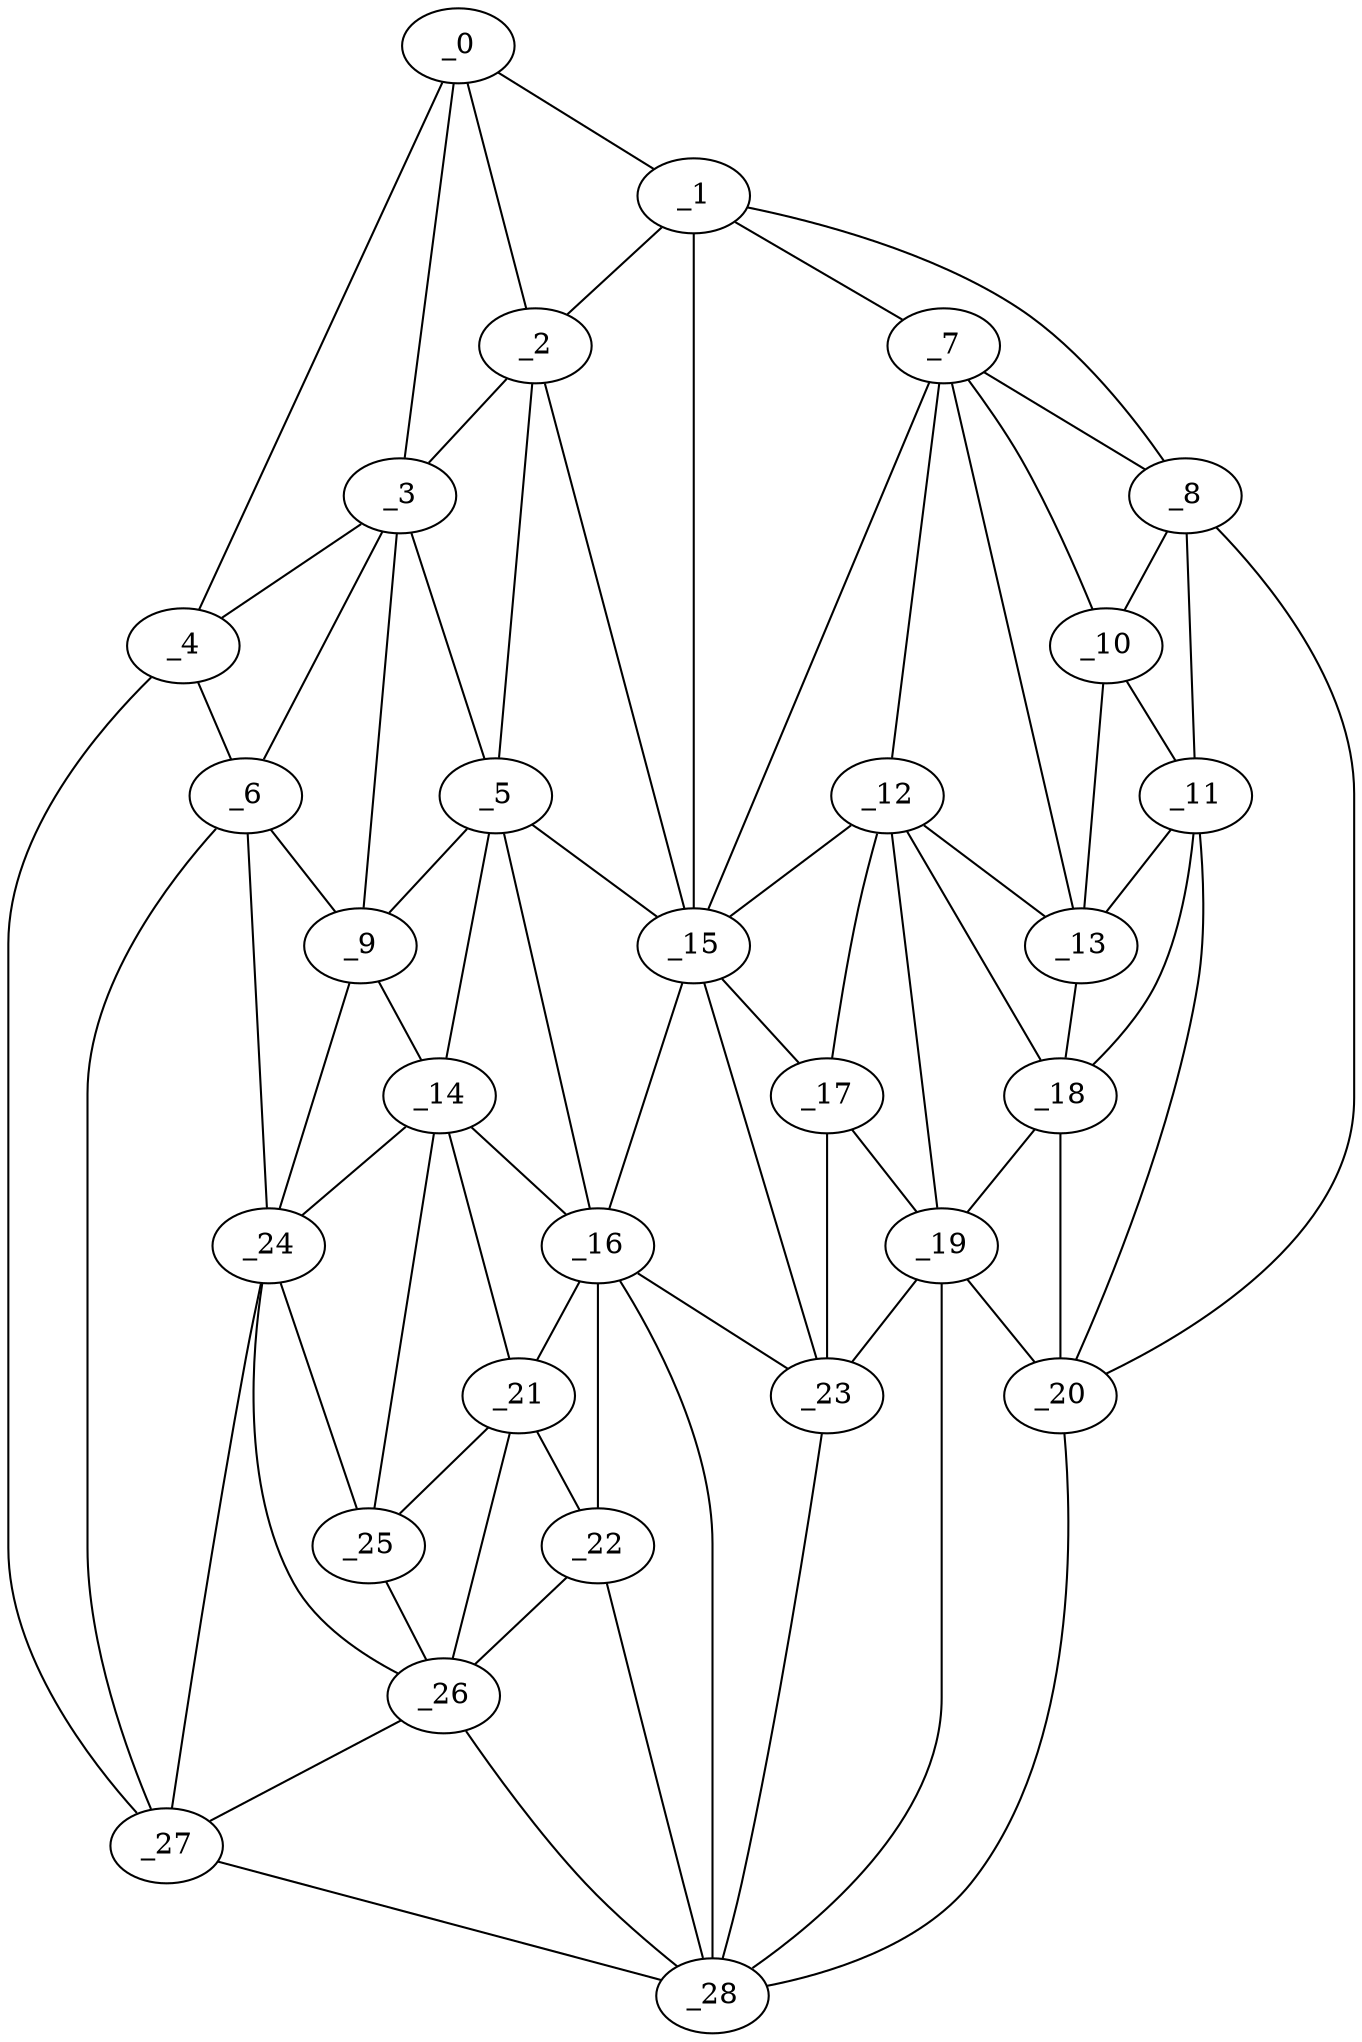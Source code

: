 graph "obj89__55.gxl" {
	_0	 [x=25,
		y=12];
	_1	 [x=48,
		y=97];
	_0 -- _1	 [valence=1];
	_2	 [x=53,
		y=42];
	_0 -- _2	 [valence=2];
	_3	 [x=54,
		y=28];
	_0 -- _3	 [valence=2];
	_4	 [x=55,
		y=5];
	_0 -- _4	 [valence=1];
	_1 -- _2	 [valence=2];
	_7	 [x=63,
		y=103];
	_1 -- _7	 [valence=2];
	_8	 [x=63,
		y=125];
	_1 -- _8	 [valence=1];
	_15	 [x=85,
		y=78];
	_1 -- _15	 [valence=1];
	_2 -- _3	 [valence=2];
	_5	 [x=59,
		y=40];
	_2 -- _5	 [valence=1];
	_2 -- _15	 [valence=2];
	_3 -- _4	 [valence=2];
	_3 -- _5	 [valence=2];
	_6	 [x=61,
		y=13];
	_3 -- _6	 [valence=2];
	_9	 [x=70,
		y=28];
	_3 -- _9	 [valence=2];
	_4 -- _6	 [valence=1];
	_27	 [x=103,
		y=12];
	_4 -- _27	 [valence=1];
	_5 -- _9	 [valence=1];
	_14	 [x=83,
		y=41];
	_5 -- _14	 [valence=2];
	_5 -- _15	 [valence=2];
	_16	 [x=89,
		y=51];
	_5 -- _16	 [valence=2];
	_6 -- _9	 [valence=2];
	_24	 [x=98,
		y=23];
	_6 -- _24	 [valence=2];
	_6 -- _27	 [valence=2];
	_7 -- _8	 [valence=1];
	_10	 [x=72,
		y=113];
	_7 -- _10	 [valence=2];
	_12	 [x=79,
		y=99];
	_7 -- _12	 [valence=2];
	_13	 [x=79,
		y=105];
	_7 -- _13	 [valence=1];
	_7 -- _15	 [valence=2];
	_8 -- _10	 [valence=1];
	_11	 [x=74,
		y=119];
	_8 -- _11	 [valence=2];
	_20	 [x=91,
		y=119];
	_8 -- _20	 [valence=1];
	_9 -- _14	 [valence=2];
	_9 -- _24	 [valence=2];
	_10 -- _11	 [valence=1];
	_10 -- _13	 [valence=2];
	_11 -- _13	 [valence=2];
	_18	 [x=90,
		y=111];
	_11 -- _18	 [valence=1];
	_11 -- _20	 [valence=1];
	_12 -- _13	 [valence=2];
	_12 -- _15	 [valence=2];
	_17	 [x=90,
		y=86];
	_12 -- _17	 [valence=2];
	_12 -- _18	 [valence=2];
	_19	 [x=91,
		y=93];
	_12 -- _19	 [valence=2];
	_13 -- _18	 [valence=2];
	_14 -- _16	 [valence=2];
	_21	 [x=92,
		y=40];
	_14 -- _21	 [valence=2];
	_14 -- _24	 [valence=2];
	_25	 [x=98,
		y=32];
	_14 -- _25	 [valence=2];
	_15 -- _16	 [valence=2];
	_15 -- _17	 [valence=1];
	_23	 [x=97,
		y=63];
	_15 -- _23	 [valence=2];
	_16 -- _21	 [valence=2];
	_22	 [x=97,
		y=46];
	_16 -- _22	 [valence=1];
	_16 -- _23	 [valence=2];
	_28	 [x=105,
		y=53];
	_16 -- _28	 [valence=2];
	_17 -- _19	 [valence=2];
	_17 -- _23	 [valence=1];
	_18 -- _19	 [valence=2];
	_18 -- _20	 [valence=2];
	_19 -- _20	 [valence=1];
	_19 -- _23	 [valence=2];
	_19 -- _28	 [valence=1];
	_20 -- _28	 [valence=1];
	_21 -- _22	 [valence=2];
	_21 -- _25	 [valence=1];
	_26	 [x=102,
		y=39];
	_21 -- _26	 [valence=2];
	_22 -- _26	 [valence=1];
	_22 -- _28	 [valence=2];
	_23 -- _28	 [valence=2];
	_24 -- _25	 [valence=1];
	_24 -- _26	 [valence=2];
	_24 -- _27	 [valence=1];
	_25 -- _26	 [valence=2];
	_26 -- _27	 [valence=2];
	_26 -- _28	 [valence=1];
	_27 -- _28	 [valence=1];
}
